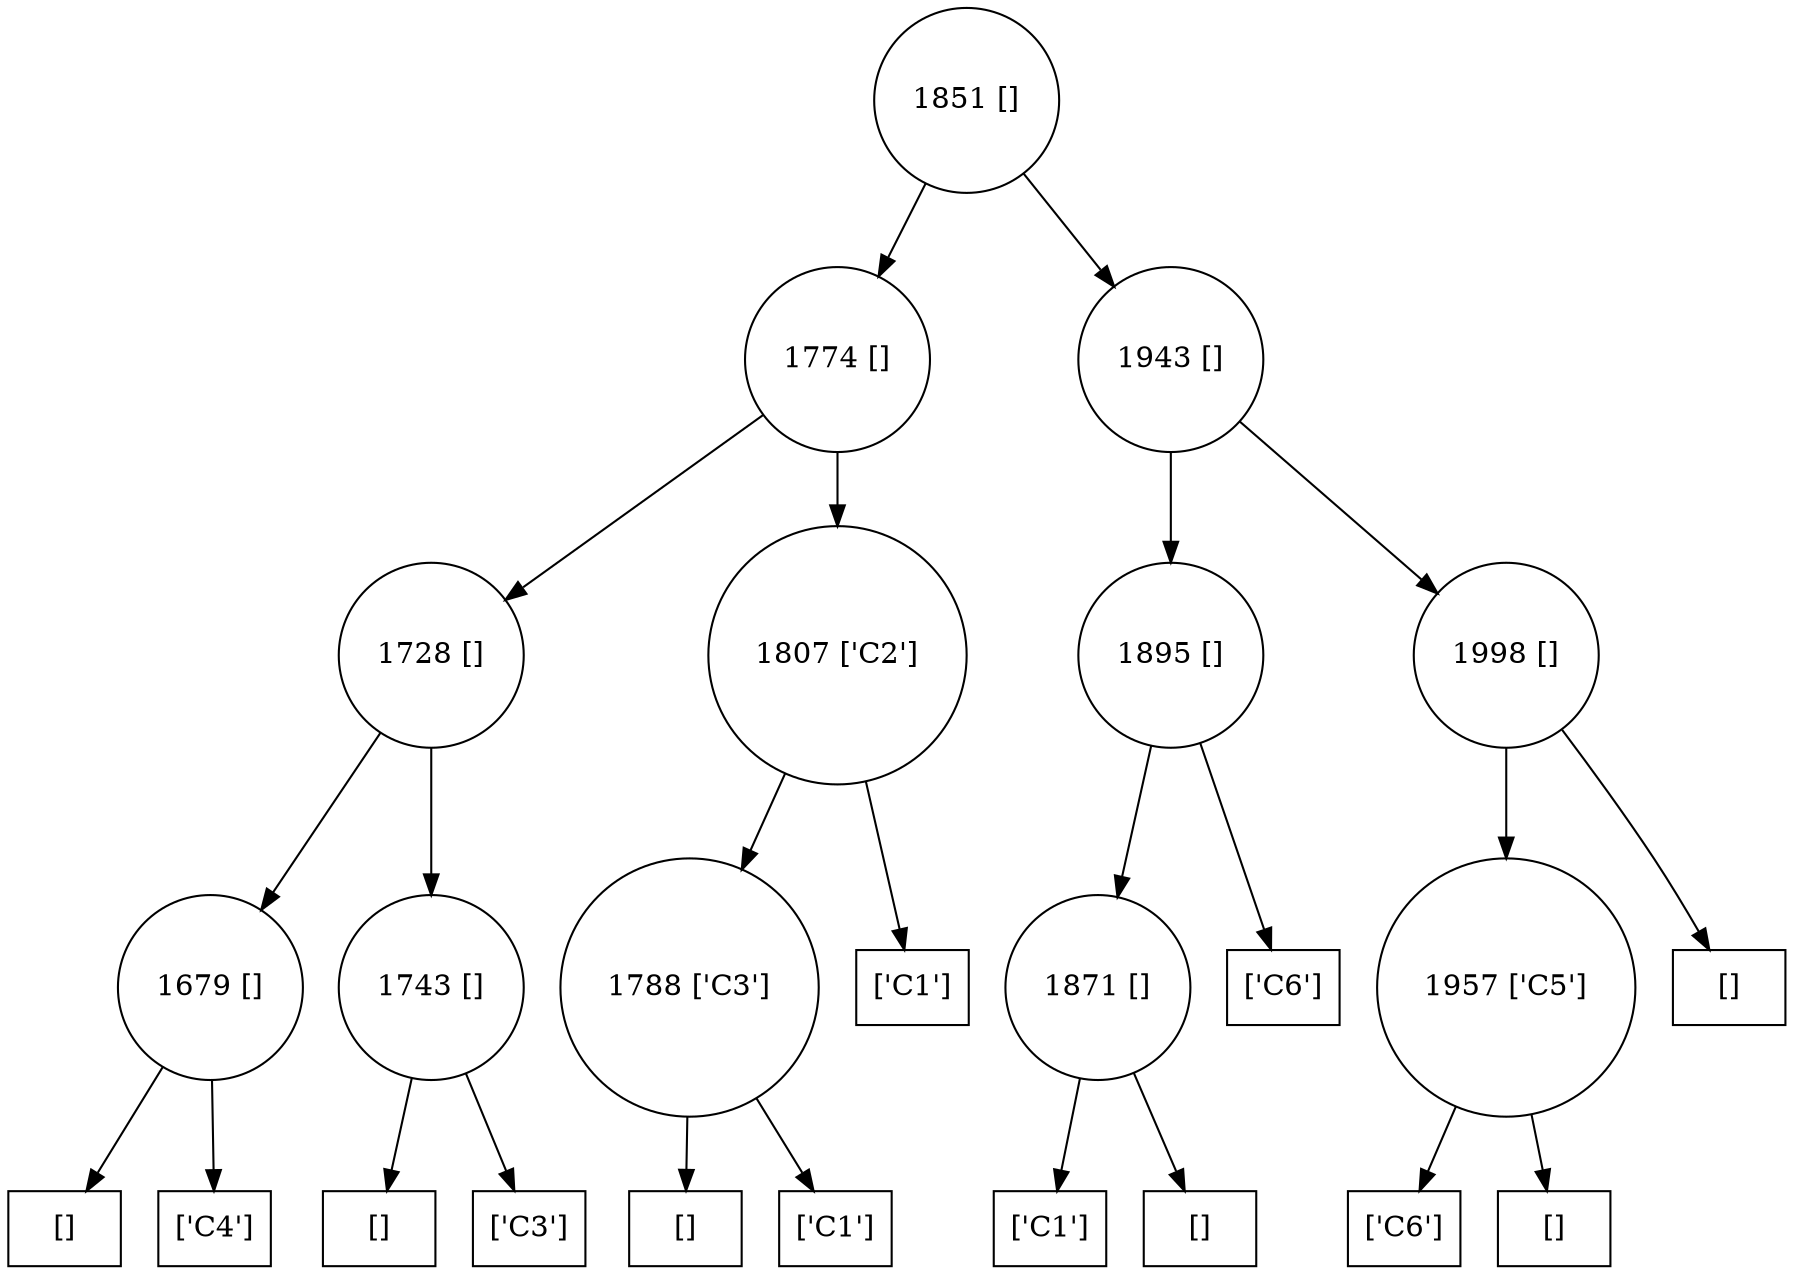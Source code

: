 digraph Tree { 
b71caca [label="1851 []" shape=circle ]
b71caca->b71ca1a
b71caca->b71cac8
b71ca1a [label="1774 []" shape=circle ]
b71ca1a->b71ca18
b71ca1a->b71ca1e
b71ca18 [label="1728 []" shape=circle ]
b71ca18->b71c7fe
b71ca18->b71ca0a
b71c7fe [label="1679 []" shape=circle ]
b71c7fe->b71cacc
b71c7fe->b71cace
b71cacc [label="[]" shape=box ]
b71cace [label="['C4']" shape=box ]
b71ca0a [label="1743 []" shape=circle ]
b71ca0a->b71cad0
b71ca0a->b71cad2
b71cad0 [label="[]" shape=box ]
b71cad2 [label="['C3']" shape=box ]
b71ca1e [label="1807 ['C2']" shape=circle ]
b71ca1e->b71ca20
b71ca1e->b71cad4
b71ca20 [label="1788 ['C3']" shape=circle ]
b71ca20->b71cad6
b71ca20->b71cad8
b71cad6 [label="[]" shape=box ]
b71cad8 [label="['C1']" shape=box ]
b71cad4 [label="['C1']" shape=box ]
b71cac8 [label="1943 []" shape=circle ]
b71cac8->b71ca54
b71cac8->b71cac6
b71ca54 [label="1895 []" shape=circle ]
b71ca54->b71ca22
b71ca54->b71cada
b71ca22 [label="1871 []" shape=circle ]
b71ca22->b71cadc
b71ca22->b71cade
b71cadc [label="['C1']" shape=box ]
b71cade [label="[]" shape=box ]
b71cada [label="['C6']" shape=box ]
b71cac6 [label="1998 []" shape=circle ]
b71cac6->b71cac4
b71cac6->b71cae0
b71cac4 [label="1957 ['C5']" shape=circle ]
b71cac4->b71cae2
b71cac4->b71cae4
b71cae2 [label="['C6']" shape=box ]
b71cae4 [label="[]" shape=box ]
b71cae0 [label="[]" shape=box ]
}
